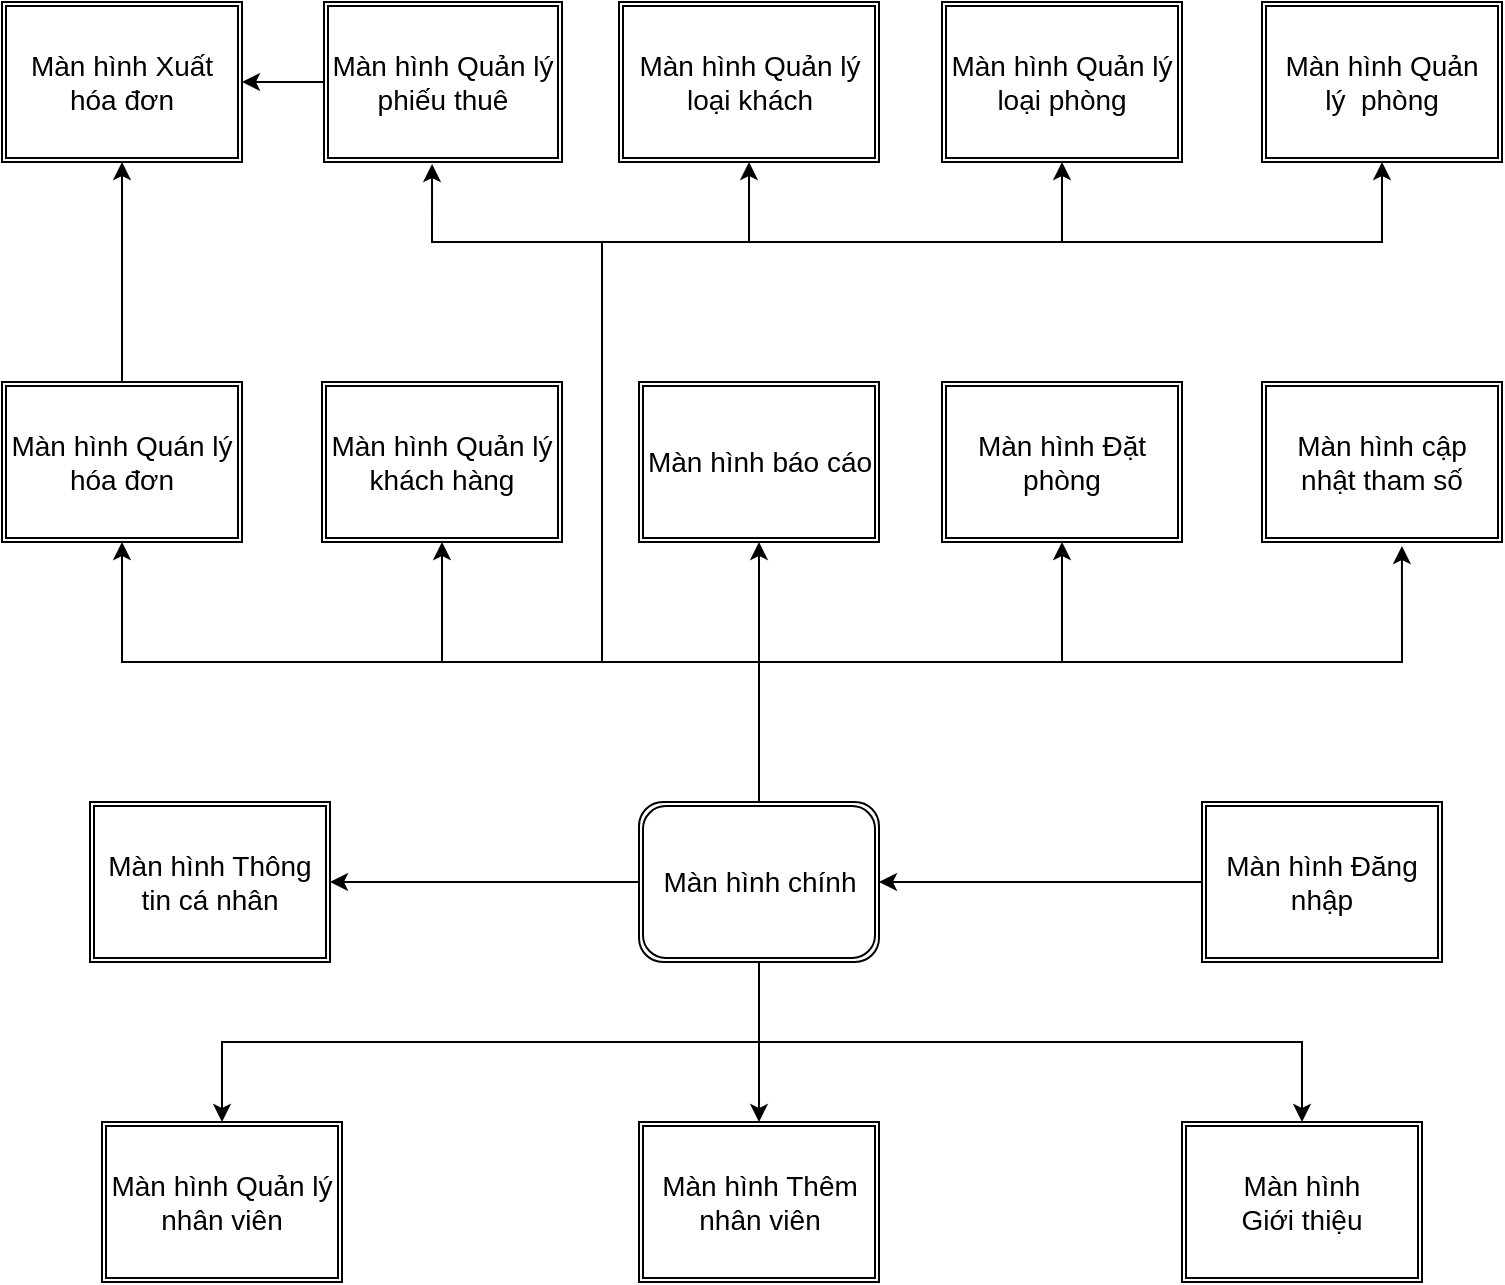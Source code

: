 <mxfile version="14.7.0" type="github"><diagram id="Rk5YkfSThUEQqbxZMaHW" name="Page-1"><mxGraphModel dx="1715" dy="857" grid="1" gridSize="10" guides="1" tooltips="1" connect="1" arrows="1" fold="1" page="1" pageScale="1" pageWidth="827" pageHeight="1169" math="0" shadow="0"><root><mxCell id="0"/><mxCell id="1" parent="0"/><mxCell id="315UrNdyhWm19qhBakBZ-19" style="edgeStyle=orthogonalEdgeStyle;rounded=0;orthogonalLoop=1;jettySize=auto;html=1;exitX=0;exitY=0.5;exitDx=0;exitDy=0;entryX=1;entryY=0.5;entryDx=0;entryDy=0;" edge="1" parent="1" source="315UrNdyhWm19qhBakBZ-2" target="315UrNdyhWm19qhBakBZ-4"><mxGeometry relative="1" as="geometry"/></mxCell><mxCell id="315UrNdyhWm19qhBakBZ-20" value="" style="edgeStyle=orthogonalEdgeStyle;rounded=0;orthogonalLoop=1;jettySize=auto;html=1;" edge="1" parent="1" source="315UrNdyhWm19qhBakBZ-2" target="315UrNdyhWm19qhBakBZ-3"><mxGeometry relative="1" as="geometry"/></mxCell><mxCell id="315UrNdyhWm19qhBakBZ-23" style="edgeStyle=orthogonalEdgeStyle;rounded=0;orthogonalLoop=1;jettySize=auto;html=1;exitX=0.5;exitY=1;exitDx=0;exitDy=0;entryX=0.5;entryY=0;entryDx=0;entryDy=0;" edge="1" parent="1" source="315UrNdyhWm19qhBakBZ-2" target="315UrNdyhWm19qhBakBZ-17"><mxGeometry relative="1" as="geometry"/></mxCell><mxCell id="315UrNdyhWm19qhBakBZ-24" style="edgeStyle=orthogonalEdgeStyle;rounded=0;orthogonalLoop=1;jettySize=auto;html=1;exitX=0.5;exitY=1;exitDx=0;exitDy=0;entryX=0.5;entryY=0;entryDx=0;entryDy=0;" edge="1" parent="1" source="315UrNdyhWm19qhBakBZ-2" target="315UrNdyhWm19qhBakBZ-16"><mxGeometry relative="1" as="geometry"/></mxCell><mxCell id="315UrNdyhWm19qhBakBZ-30" style="edgeStyle=orthogonalEdgeStyle;rounded=0;orthogonalLoop=1;jettySize=auto;html=1;entryX=0.5;entryY=1;entryDx=0;entryDy=0;" edge="1" parent="1" source="315UrNdyhWm19qhBakBZ-2" target="315UrNdyhWm19qhBakBZ-14"><mxGeometry relative="1" as="geometry"><mxPoint x="418" y="350" as="targetPoint"/></mxGeometry></mxCell><mxCell id="315UrNdyhWm19qhBakBZ-31" style="edgeStyle=orthogonalEdgeStyle;rounded=0;orthogonalLoop=1;jettySize=auto;html=1;exitX=0.5;exitY=0;exitDx=0;exitDy=0;entryX=0.5;entryY=1;entryDx=0;entryDy=0;" edge="1" parent="1" source="315UrNdyhWm19qhBakBZ-2" target="315UrNdyhWm19qhBakBZ-7"><mxGeometry relative="1" as="geometry"><Array as="points"><mxPoint x="429" y="410"/><mxPoint x="270" y="410"/></Array></mxGeometry></mxCell><mxCell id="315UrNdyhWm19qhBakBZ-32" style="edgeStyle=orthogonalEdgeStyle;rounded=0;orthogonalLoop=1;jettySize=auto;html=1;exitX=0.5;exitY=0;exitDx=0;exitDy=0;entryX=0.5;entryY=1;entryDx=0;entryDy=0;" edge="1" parent="1" source="315UrNdyhWm19qhBakBZ-2" target="315UrNdyhWm19qhBakBZ-11"><mxGeometry relative="1" as="geometry"><Array as="points"><mxPoint x="429" y="410"/><mxPoint x="580" y="410"/></Array></mxGeometry></mxCell><mxCell id="315UrNdyhWm19qhBakBZ-33" style="edgeStyle=orthogonalEdgeStyle;rounded=0;orthogonalLoop=1;jettySize=auto;html=1;exitX=0.5;exitY=0;exitDx=0;exitDy=0;entryX=0.583;entryY=1.025;entryDx=0;entryDy=0;entryPerimeter=0;" edge="1" parent="1" source="315UrNdyhWm19qhBakBZ-2" target="315UrNdyhWm19qhBakBZ-15"><mxGeometry relative="1" as="geometry"><Array as="points"><mxPoint x="429" y="410"/><mxPoint x="750" y="410"/></Array></mxGeometry></mxCell><mxCell id="315UrNdyhWm19qhBakBZ-34" style="edgeStyle=orthogonalEdgeStyle;rounded=0;orthogonalLoop=1;jettySize=auto;html=1;exitX=0.5;exitY=0;exitDx=0;exitDy=0;entryX=0.5;entryY=1;entryDx=0;entryDy=0;" edge="1" parent="1" source="315UrNdyhWm19qhBakBZ-2" target="315UrNdyhWm19qhBakBZ-12"><mxGeometry relative="1" as="geometry"><Array as="points"><mxPoint x="429" y="410"/><mxPoint x="110" y="410"/></Array></mxGeometry></mxCell><mxCell id="315UrNdyhWm19qhBakBZ-35" style="edgeStyle=orthogonalEdgeStyle;rounded=0;orthogonalLoop=1;jettySize=auto;html=1;exitX=0.5;exitY=0;exitDx=0;exitDy=0;entryX=0.454;entryY=1.013;entryDx=0;entryDy=0;entryPerimeter=0;" edge="1" parent="1" source="315UrNdyhWm19qhBakBZ-2" target="315UrNdyhWm19qhBakBZ-26"><mxGeometry relative="1" as="geometry"><Array as="points"><mxPoint x="429" y="410"/><mxPoint x="350" y="410"/><mxPoint x="350" y="200"/><mxPoint x="265" y="200"/></Array></mxGeometry></mxCell><mxCell id="315UrNdyhWm19qhBakBZ-37" style="edgeStyle=orthogonalEdgeStyle;rounded=0;orthogonalLoop=1;jettySize=auto;html=1;exitX=0.5;exitY=0;exitDx=0;exitDy=0;entryX=0.5;entryY=1;entryDx=0;entryDy=0;" edge="1" parent="1" source="315UrNdyhWm19qhBakBZ-2" target="315UrNdyhWm19qhBakBZ-8"><mxGeometry relative="1" as="geometry"><mxPoint x="429" y="200" as="targetPoint"/><Array as="points"><mxPoint x="429" y="410"/><mxPoint x="350" y="410"/><mxPoint x="350" y="200"/><mxPoint x="424" y="200"/></Array></mxGeometry></mxCell><mxCell id="315UrNdyhWm19qhBakBZ-38" style="edgeStyle=orthogonalEdgeStyle;rounded=0;orthogonalLoop=1;jettySize=auto;html=1;exitX=0.5;exitY=0;exitDx=0;exitDy=0;entryX=0.5;entryY=1;entryDx=0;entryDy=0;" edge="1" parent="1" source="315UrNdyhWm19qhBakBZ-2" target="315UrNdyhWm19qhBakBZ-10"><mxGeometry relative="1" as="geometry"><mxPoint x="580" y="200" as="targetPoint"/><Array as="points"><mxPoint x="429" y="410"/><mxPoint x="350" y="410"/><mxPoint x="350" y="200"/><mxPoint x="580" y="200"/></Array></mxGeometry></mxCell><mxCell id="315UrNdyhWm19qhBakBZ-40" style="edgeStyle=orthogonalEdgeStyle;rounded=0;orthogonalLoop=1;jettySize=auto;html=1;exitX=0.5;exitY=0;exitDx=0;exitDy=0;entryX=0.5;entryY=1;entryDx=0;entryDy=0;" edge="1" parent="1" source="315UrNdyhWm19qhBakBZ-2" target="315UrNdyhWm19qhBakBZ-9"><mxGeometry relative="1" as="geometry"><mxPoint x="350" y="200" as="targetPoint"/><Array as="points"><mxPoint x="429" y="410"/><mxPoint x="350" y="410"/><mxPoint x="350" y="200"/><mxPoint x="740" y="200"/></Array></mxGeometry></mxCell><mxCell id="315UrNdyhWm19qhBakBZ-2" value="&lt;font style=&quot;font-size: 14px&quot;&gt;Màn hình chính&lt;/font&gt;" style="shape=ext;double=1;rounded=1;whiteSpace=wrap;html=1;" vertex="1" parent="1"><mxGeometry x="368.5" y="480" width="120" height="80" as="geometry"/></mxCell><mxCell id="315UrNdyhWm19qhBakBZ-3" value="&lt;font style=&quot;font-size: 14px&quot;&gt;Màn hình Thêm nhân viên&lt;/font&gt;" style="shape=ext;double=1;rounded=0;whiteSpace=wrap;html=1;" vertex="1" parent="1"><mxGeometry x="368.5" y="640" width="120" height="80" as="geometry"/></mxCell><mxCell id="315UrNdyhWm19qhBakBZ-4" value="&lt;font style=&quot;font-size: 14px&quot;&gt;Màn hình Thông tin cá nhân&lt;/font&gt;" style="shape=ext;double=1;rounded=0;whiteSpace=wrap;html=1;" vertex="1" parent="1"><mxGeometry x="94" y="480" width="120" height="80" as="geometry"/></mxCell><mxCell id="315UrNdyhWm19qhBakBZ-18" style="edgeStyle=orthogonalEdgeStyle;rounded=0;orthogonalLoop=1;jettySize=auto;html=1;exitX=0;exitY=0.5;exitDx=0;exitDy=0;entryX=1;entryY=0.5;entryDx=0;entryDy=0;" edge="1" parent="1" source="315UrNdyhWm19qhBakBZ-5" target="315UrNdyhWm19qhBakBZ-2"><mxGeometry relative="1" as="geometry"/></mxCell><mxCell id="315UrNdyhWm19qhBakBZ-5" value="&lt;font style=&quot;font-size: 14px&quot;&gt;Màn hình Đăng nhập&lt;/font&gt;" style="shape=ext;double=1;rounded=0;whiteSpace=wrap;html=1;" vertex="1" parent="1"><mxGeometry x="650" y="480" width="120" height="80" as="geometry"/></mxCell><mxCell id="315UrNdyhWm19qhBakBZ-7" value="&lt;font style=&quot;font-size: 14px&quot;&gt;Màn hình Quản lý khách hàng&lt;/font&gt;" style="shape=ext;double=1;rounded=0;whiteSpace=wrap;html=1;" vertex="1" parent="1"><mxGeometry x="210" y="270" width="120" height="80" as="geometry"/></mxCell><mxCell id="315UrNdyhWm19qhBakBZ-8" value="&lt;font style=&quot;font-size: 14px&quot;&gt;Màn hình Quản lý loại khách&lt;/font&gt;" style="shape=ext;double=1;rounded=0;whiteSpace=wrap;html=1;" vertex="1" parent="1"><mxGeometry x="358.5" y="80" width="130" height="80" as="geometry"/></mxCell><mxCell id="315UrNdyhWm19qhBakBZ-9" value="&lt;font style=&quot;font-size: 14px&quot;&gt;Màn hình Quản lý&amp;nbsp;&amp;nbsp;phòng&lt;/font&gt;" style="shape=ext;double=1;rounded=0;whiteSpace=wrap;html=1;" vertex="1" parent="1"><mxGeometry x="680" y="80" width="120" height="80" as="geometry"/></mxCell><mxCell id="315UrNdyhWm19qhBakBZ-10" value="&lt;font style=&quot;font-size: 14px&quot;&gt;Màn hình Quản lý loại phòng&lt;/font&gt;" style="shape=ext;double=1;rounded=0;whiteSpace=wrap;html=1;" vertex="1" parent="1"><mxGeometry x="520" y="80" width="120" height="80" as="geometry"/></mxCell><mxCell id="315UrNdyhWm19qhBakBZ-11" value="&lt;font style=&quot;font-size: 14px&quot;&gt;Màn hình Đặt phòng&lt;/font&gt;" style="shape=ext;double=1;rounded=0;whiteSpace=wrap;html=1;" vertex="1" parent="1"><mxGeometry x="520" y="270" width="120" height="80" as="geometry"/></mxCell><mxCell id="315UrNdyhWm19qhBakBZ-28" style="edgeStyle=orthogonalEdgeStyle;rounded=0;orthogonalLoop=1;jettySize=auto;html=1;entryX=0.5;entryY=1;entryDx=0;entryDy=0;" edge="1" parent="1" source="315UrNdyhWm19qhBakBZ-12" target="315UrNdyhWm19qhBakBZ-13"><mxGeometry relative="1" as="geometry"/></mxCell><mxCell id="315UrNdyhWm19qhBakBZ-12" value="&lt;font style=&quot;font-size: 14px&quot;&gt;Màn hình Quán lý hóa đơn&lt;/font&gt;" style="shape=ext;double=1;rounded=0;whiteSpace=wrap;html=1;" vertex="1" parent="1"><mxGeometry x="50" y="270" width="120" height="80" as="geometry"/></mxCell><mxCell id="315UrNdyhWm19qhBakBZ-13" value="&lt;font style=&quot;font-size: 14px&quot;&gt;Màn hình Xuất hóa đơn&lt;/font&gt;" style="shape=ext;double=1;rounded=0;whiteSpace=wrap;html=1;" vertex="1" parent="1"><mxGeometry x="50" y="80" width="120" height="80" as="geometry"/></mxCell><mxCell id="315UrNdyhWm19qhBakBZ-14" value="&lt;font style=&quot;font-size: 14px&quot;&gt;Màn hình báo cáo&lt;/font&gt;" style="shape=ext;double=1;rounded=0;whiteSpace=wrap;html=1;" vertex="1" parent="1"><mxGeometry x="368.5" y="270" width="120" height="80" as="geometry"/></mxCell><mxCell id="315UrNdyhWm19qhBakBZ-15" value="&lt;font style=&quot;font-size: 14px&quot;&gt;Màn hình cập nhật tham số&lt;br&gt;&lt;/font&gt;" style="shape=ext;double=1;rounded=0;whiteSpace=wrap;html=1;" vertex="1" parent="1"><mxGeometry x="680" y="270" width="120" height="80" as="geometry"/></mxCell><mxCell id="315UrNdyhWm19qhBakBZ-16" value="&lt;font style=&quot;font-size: 14px&quot;&gt;Màn hình &lt;br&gt;Giới thiệu&lt;/font&gt;" style="shape=ext;double=1;rounded=0;whiteSpace=wrap;html=1;" vertex="1" parent="1"><mxGeometry x="640" y="640" width="120" height="80" as="geometry"/></mxCell><mxCell id="315UrNdyhWm19qhBakBZ-17" value="&lt;font style=&quot;font-size: 14px&quot;&gt;Màn hình Quản lý nhân viên&lt;br&gt;&lt;/font&gt;" style="shape=ext;double=1;rounded=0;whiteSpace=wrap;html=1;" vertex="1" parent="1"><mxGeometry x="100" y="640" width="120" height="80" as="geometry"/></mxCell><mxCell id="315UrNdyhWm19qhBakBZ-29" style="edgeStyle=orthogonalEdgeStyle;rounded=0;orthogonalLoop=1;jettySize=auto;html=1;entryX=1;entryY=0.5;entryDx=0;entryDy=0;" edge="1" parent="1" source="315UrNdyhWm19qhBakBZ-26" target="315UrNdyhWm19qhBakBZ-13"><mxGeometry relative="1" as="geometry"/></mxCell><mxCell id="315UrNdyhWm19qhBakBZ-26" value="&lt;font style=&quot;font-size: 14px&quot;&gt;Màn hình Quản lý phiếu thuê&lt;/font&gt;" style="shape=ext;double=1;rounded=0;whiteSpace=wrap;html=1;" vertex="1" parent="1"><mxGeometry x="211" y="80" width="119" height="80" as="geometry"/></mxCell></root></mxGraphModel></diagram></mxfile>